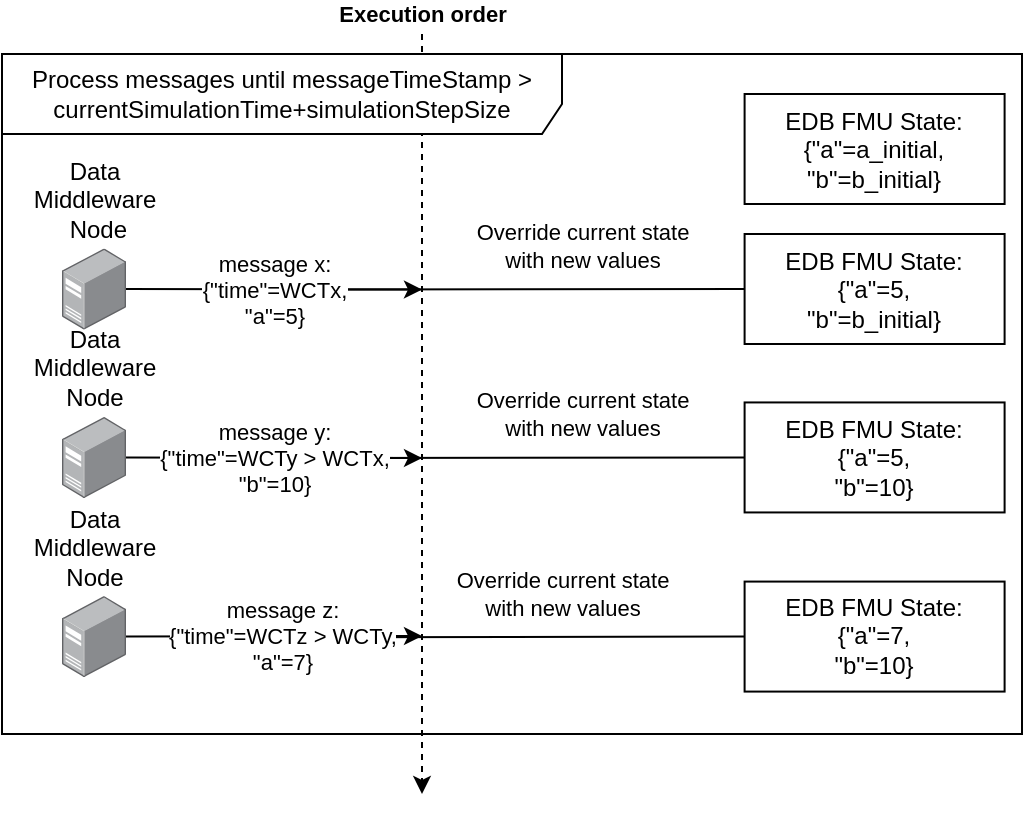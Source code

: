 <mxfile version="12.5.6" type="device"><diagram id="OxoEUINRnWJuR7WP_dK0" name="Page-1"><mxGraphModel dx="1298" dy="682" grid="1" gridSize="10" guides="1" tooltips="1" connect="1" arrows="1" fold="1" page="1" pageScale="1" pageWidth="827" pageHeight="1169" math="0" shadow="0"><root><mxCell id="0"/><mxCell id="1" parent="0"/><mxCell id="i84EM5HlqQQn_MEG6vw4-1" value="Execution order" style="endArrow=classic;html=1;dashed=1;fontStyle=1" parent="1" edge="1"><mxGeometry x="-1" y="-10" width="50" height="50" relative="1" as="geometry"><mxPoint x="270" y="190" as="sourcePoint"/><mxPoint x="270" y="570" as="targetPoint"/><mxPoint x="10" y="-10" as="offset"/></mxGeometry></mxCell><mxCell id="i84EM5HlqQQn_MEG6vw4-2" value="Process messages until messageTimeStamp &amp;gt; currentSimulationTime+simulationStepSize" style="shape=umlFrame;whiteSpace=wrap;html=1;align=center;width=280;height=40;" parent="1" vertex="1"><mxGeometry x="60" y="200" width="510" height="340" as="geometry"/></mxCell><mxCell id="i84EM5HlqQQn_MEG6vw4-3" value="EDB FMU State:&lt;br&gt;{&quot;a&quot;=5,&lt;br&gt;&quot;b&quot;=10}" style="whiteSpace=wrap;html=1;" parent="1" vertex="1"><mxGeometry x="431.3" y="374.22" width="130" height="55" as="geometry"/></mxCell><mxCell id="i84EM5HlqQQn_MEG6vw4-4" value="Override current state &lt;br&gt;with new values" style="endArrow=none;html=1;entryX=0;entryY=0.5;entryDx=0;entryDy=0;" parent="1" target="i84EM5HlqQQn_MEG6vw4-3" edge="1"><mxGeometry x="0.194" y="22" width="50" height="50" relative="1" as="geometry"><mxPoint x="229.667" y="402" as="sourcePoint"/><mxPoint x="230" y="552.0" as="targetPoint"/><mxPoint as="offset"/></mxGeometry></mxCell><mxCell id="i84EM5HlqQQn_MEG6vw4-5" value="message y: &lt;br&gt;{&quot;time&quot;=WCTy &amp;gt; WCTx,&lt;br&gt;&quot;b&quot;=10}" style="edgeStyle=none;rounded=0;orthogonalLoop=1;jettySize=auto;html=1;" parent="1" source="i84EM5HlqQQn_MEG6vw4-6" edge="1"><mxGeometry relative="1" as="geometry"><mxPoint x="270" y="402" as="targetPoint"/></mxGeometry></mxCell><mxCell id="i84EM5HlqQQn_MEG6vw4-6" value="Data &lt;br&gt;Middleware &lt;br&gt;Node" style="points=[];aspect=fixed;html=1;align=center;shadow=0;dashed=0;image;image=img/lib/allied_telesis/computer_and_terminals/Server_Desktop.svg;labelPosition=center;verticalLabelPosition=top;verticalAlign=bottom;" parent="1" vertex="1"><mxGeometry x="90" y="381.44" width="32" height="40.57" as="geometry"/></mxCell><mxCell id="i84EM5HlqQQn_MEG6vw4-7" value="EDB FMU State:&lt;br&gt;{&quot;a&quot;=7,&lt;br&gt;&quot;b&quot;=10}" style="whiteSpace=wrap;html=1;" parent="1" vertex="1"><mxGeometry x="431.3" y="463.79" width="130" height="55" as="geometry"/></mxCell><mxCell id="i84EM5HlqQQn_MEG6vw4-8" value="Override current state &lt;br&gt;with new values" style="endArrow=none;html=1;entryX=0;entryY=0.5;entryDx=0;entryDy=0;" parent="1" target="i84EM5HlqQQn_MEG6vw4-7" edge="1"><mxGeometry x="0.095" y="21" width="50" height="50" relative="1" as="geometry"><mxPoint x="229.667" y="491.57" as="sourcePoint"/><mxPoint x="230" y="641.57" as="targetPoint"/><mxPoint as="offset"/></mxGeometry></mxCell><mxCell id="i84EM5HlqQQn_MEG6vw4-9" value="message z: &lt;br&gt;{&quot;time&quot;=WCTz &amp;gt; WCTy,&lt;br&gt;&quot;a&quot;=7}" style="edgeStyle=none;rounded=0;orthogonalLoop=1;jettySize=auto;html=1;" parent="1" source="i84EM5HlqQQn_MEG6vw4-10" edge="1"><mxGeometry x="0.054" relative="1" as="geometry"><mxPoint x="270" y="491" as="targetPoint"/><mxPoint as="offset"/></mxGeometry></mxCell><mxCell id="i84EM5HlqQQn_MEG6vw4-10" value="Data &lt;br&gt;Middleware &lt;br&gt;Node" style="points=[];aspect=fixed;html=1;align=center;shadow=0;dashed=0;image;image=img/lib/allied_telesis/computer_and_terminals/Server_Desktop.svg;labelPosition=center;verticalLabelPosition=top;verticalAlign=bottom;" parent="1" vertex="1"><mxGeometry x="90" y="471.0" width="32" height="40.57" as="geometry"/></mxCell><mxCell id="i84EM5HlqQQn_MEG6vw4-15" value="EDB FMU State:&lt;br&gt;{&quot;a&quot;=5, &lt;br&gt;&quot;b&quot;=b_initial}" style="whiteSpace=wrap;html=1;" parent="1" vertex="1"><mxGeometry x="431.3" y="290.0" width="130" height="55" as="geometry"/></mxCell><mxCell id="i84EM5HlqQQn_MEG6vw4-16" value="Override current state &lt;br&gt;with new values" style="endArrow=none;html=1;entryX=0;entryY=0.5;entryDx=0;entryDy=0;" parent="1" target="i84EM5HlqQQn_MEG6vw4-15" edge="1"><mxGeometry x="0.194" y="22" width="50" height="50" relative="1" as="geometry"><mxPoint x="229.667" y="317.78" as="sourcePoint"/><mxPoint x="230" y="467.78" as="targetPoint"/><mxPoint as="offset"/></mxGeometry></mxCell><mxCell id="i84EM5HlqQQn_MEG6vw4-17" value="message x: &lt;br&gt;{&quot;time&quot;=WCTx,&lt;br&gt;&quot;a&quot;=5}" style="edgeStyle=none;rounded=0;orthogonalLoop=1;jettySize=auto;html=1;" parent="1" source="i84EM5HlqQQn_MEG6vw4-18" edge="1"><mxGeometry relative="1" as="geometry"><mxPoint x="270" y="317.78" as="targetPoint"/></mxGeometry></mxCell><mxCell id="i84EM5HlqQQn_MEG6vw4-18" value="Data &lt;br&gt;Middleware&lt;br&gt;&amp;nbsp;Node" style="points=[];aspect=fixed;html=1;align=center;shadow=0;dashed=0;image;image=img/lib/allied_telesis/computer_and_terminals/Server_Desktop.svg;labelPosition=center;verticalLabelPosition=top;verticalAlign=bottom;" parent="1" vertex="1"><mxGeometry x="90" y="297.22" width="32" height="40.57" as="geometry"/></mxCell><mxCell id="i84EM5HlqQQn_MEG6vw4-19" value="EDB FMU State:&lt;br&gt;{&quot;a&quot;=a_initial, &lt;br&gt;&quot;b&quot;=b_initial}" style="whiteSpace=wrap;html=1;" parent="1" vertex="1"><mxGeometry x="431.3" y="220.0" width="130" height="55" as="geometry"/></mxCell></root></mxGraphModel></diagram></mxfile>
